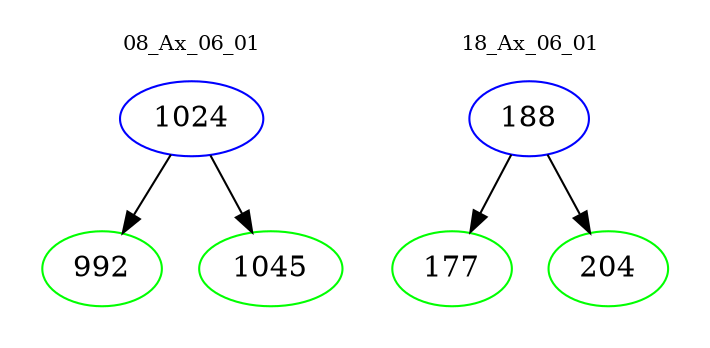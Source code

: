 digraph{
subgraph cluster_0 {
color = white
label = "08_Ax_06_01";
fontsize=10;
T0_1024 [label="1024", color="blue"]
T0_1024 -> T0_992 [color="black"]
T0_992 [label="992", color="green"]
T0_1024 -> T0_1045 [color="black"]
T0_1045 [label="1045", color="green"]
}
subgraph cluster_1 {
color = white
label = "18_Ax_06_01";
fontsize=10;
T1_188 [label="188", color="blue"]
T1_188 -> T1_177 [color="black"]
T1_177 [label="177", color="green"]
T1_188 -> T1_204 [color="black"]
T1_204 [label="204", color="green"]
}
}
